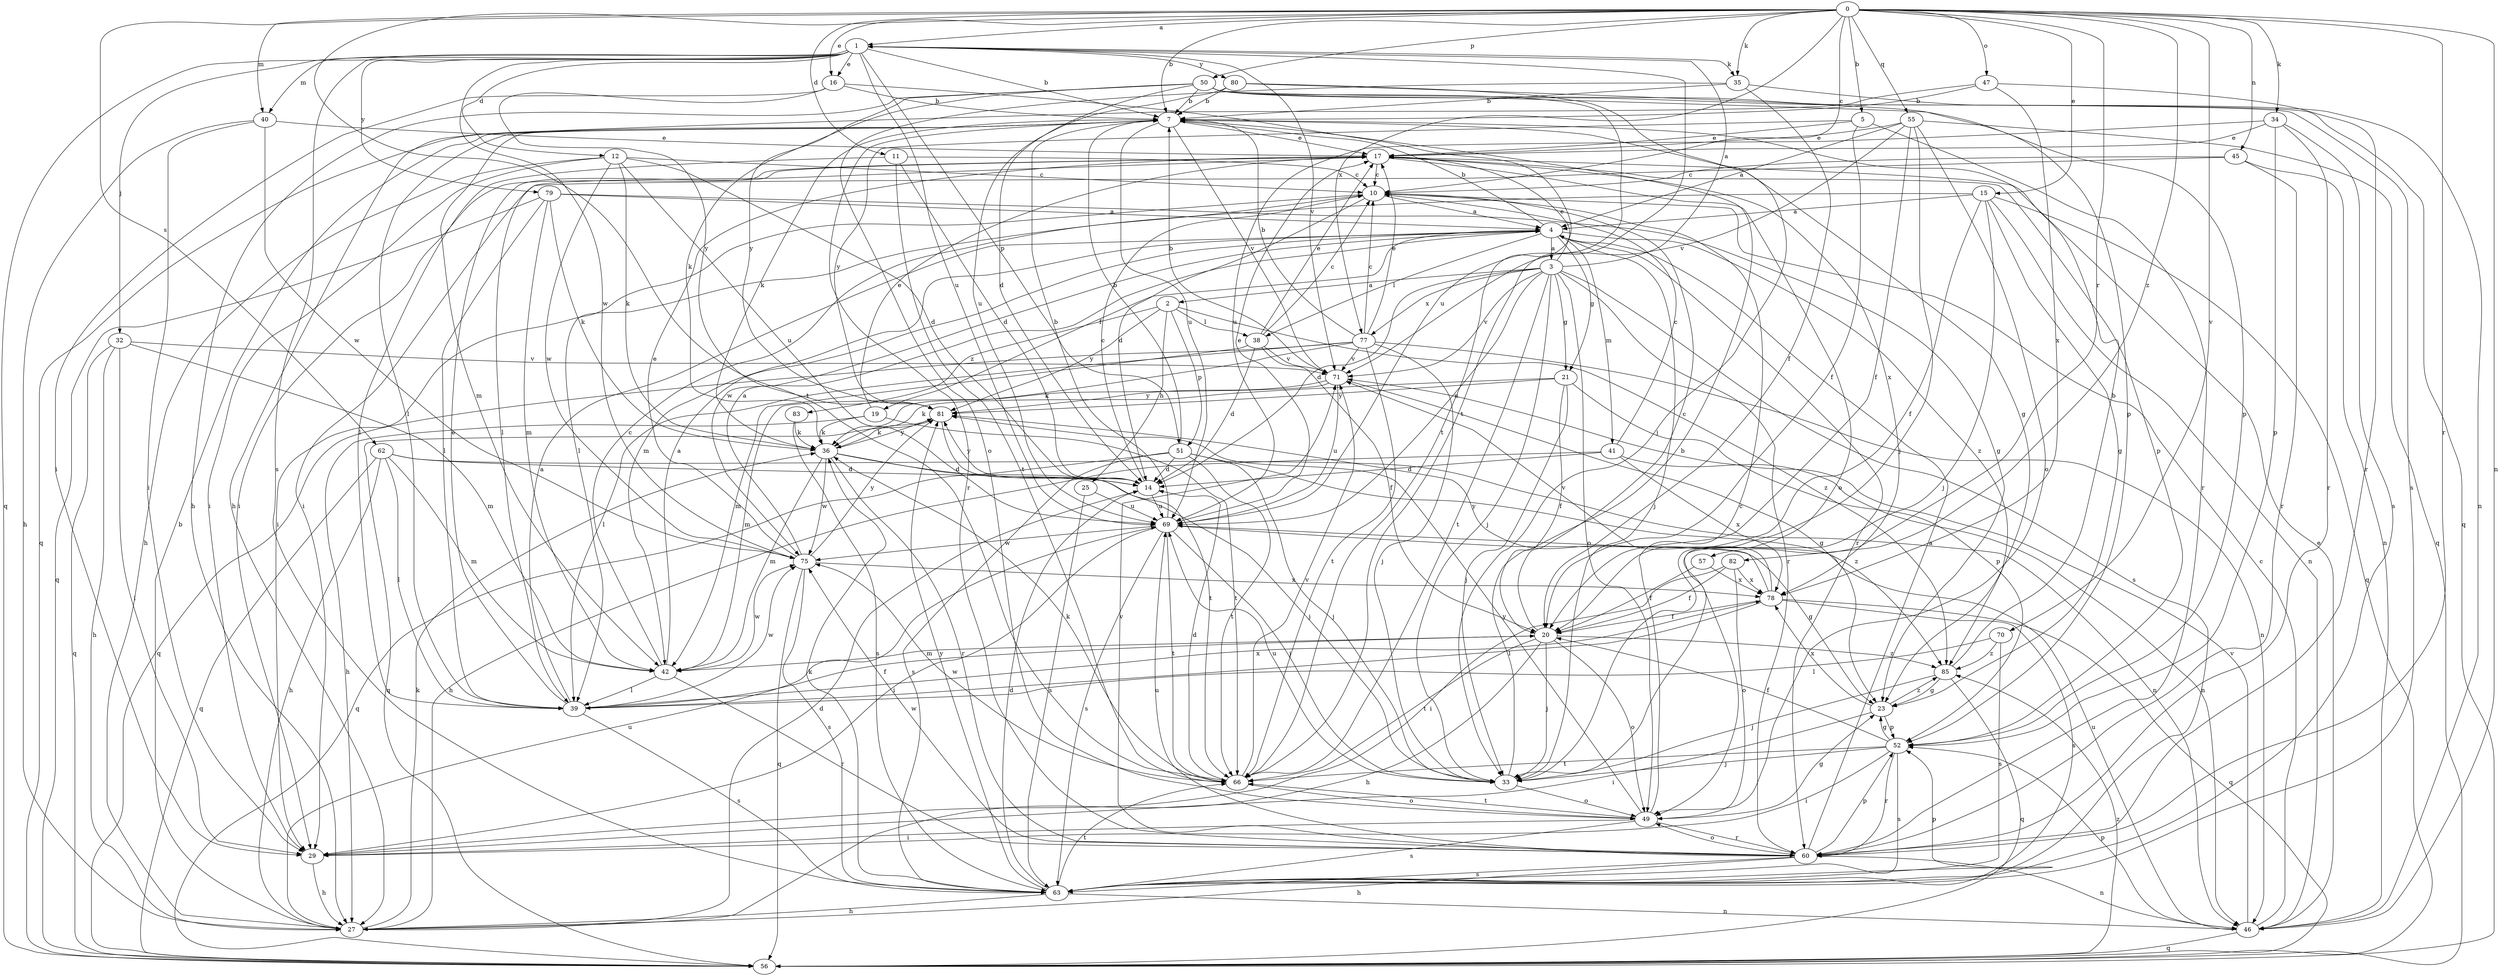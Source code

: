 strict digraph  {
0;
1;
2;
3;
4;
5;
7;
10;
11;
12;
14;
15;
16;
17;
19;
20;
21;
23;
25;
27;
29;
32;
33;
34;
35;
36;
38;
39;
40;
41;
42;
45;
46;
47;
49;
50;
51;
52;
55;
56;
57;
60;
62;
63;
66;
69;
70;
71;
75;
77;
78;
79;
80;
81;
82;
83;
85;
0 -> 1  [label=a];
0 -> 5  [label=b];
0 -> 7  [label=b];
0 -> 10  [label=c];
0 -> 11  [label=d];
0 -> 15  [label=e];
0 -> 16  [label=e];
0 -> 34  [label=k];
0 -> 35  [label=k];
0 -> 40  [label=m];
0 -> 45  [label=n];
0 -> 46  [label=n];
0 -> 47  [label=o];
0 -> 50  [label=p];
0 -> 55  [label=q];
0 -> 57  [label=r];
0 -> 60  [label=r];
0 -> 62  [label=s];
0 -> 66  [label=t];
0 -> 70  [label=v];
0 -> 77  [label=x];
0 -> 82  [label=z];
1 -> 7  [label=b];
1 -> 12  [label=d];
1 -> 16  [label=e];
1 -> 32  [label=j];
1 -> 35  [label=k];
1 -> 40  [label=m];
1 -> 51  [label=p];
1 -> 56  [label=q];
1 -> 63  [label=s];
1 -> 66  [label=t];
1 -> 69  [label=u];
1 -> 71  [label=v];
1 -> 75  [label=w];
1 -> 79  [label=y];
1 -> 80  [label=y];
2 -> 25  [label=h];
2 -> 38  [label=l];
2 -> 51  [label=p];
2 -> 81  [label=y];
2 -> 83  [label=z];
2 -> 85  [label=z];
3 -> 1  [label=a];
3 -> 2  [label=a];
3 -> 14  [label=d];
3 -> 17  [label=e];
3 -> 21  [label=g];
3 -> 33  [label=j];
3 -> 49  [label=o];
3 -> 60  [label=r];
3 -> 63  [label=s];
3 -> 66  [label=t];
3 -> 69  [label=u];
3 -> 71  [label=v];
3 -> 77  [label=x];
4 -> 3  [label=a];
4 -> 7  [label=b];
4 -> 19  [label=f];
4 -> 21  [label=g];
4 -> 33  [label=j];
4 -> 38  [label=l];
4 -> 41  [label=m];
4 -> 42  [label=m];
4 -> 60  [label=r];
4 -> 75  [label=w];
4 -> 85  [label=z];
5 -> 17  [label=e];
5 -> 20  [label=f];
5 -> 60  [label=r];
5 -> 81  [label=y];
7 -> 17  [label=e];
7 -> 23  [label=g];
7 -> 36  [label=k];
7 -> 39  [label=l];
7 -> 42  [label=m];
7 -> 56  [label=q];
7 -> 60  [label=r];
7 -> 69  [label=u];
7 -> 71  [label=v];
10 -> 4  [label=a];
10 -> 14  [label=d];
10 -> 29  [label=i];
11 -> 10  [label=c];
11 -> 14  [label=d];
11 -> 39  [label=l];
11 -> 66  [label=t];
12 -> 10  [label=c];
12 -> 14  [label=d];
12 -> 27  [label=h];
12 -> 29  [label=i];
12 -> 36  [label=k];
12 -> 69  [label=u];
12 -> 75  [label=w];
14 -> 10  [label=c];
14 -> 69  [label=u];
14 -> 81  [label=y];
15 -> 4  [label=a];
15 -> 20  [label=f];
15 -> 23  [label=g];
15 -> 33  [label=j];
15 -> 39  [label=l];
15 -> 46  [label=n];
15 -> 56  [label=q];
16 -> 7  [label=b];
16 -> 29  [label=i];
16 -> 66  [label=t];
16 -> 81  [label=y];
17 -> 10  [label=c];
17 -> 29  [label=i];
17 -> 39  [label=l];
17 -> 49  [label=o];
17 -> 52  [label=p];
17 -> 78  [label=x];
19 -> 17  [label=e];
19 -> 27  [label=h];
19 -> 36  [label=k];
19 -> 66  [label=t];
20 -> 10  [label=c];
20 -> 27  [label=h];
20 -> 33  [label=j];
20 -> 42  [label=m];
20 -> 49  [label=o];
20 -> 66  [label=t];
20 -> 85  [label=z];
21 -> 20  [label=f];
21 -> 33  [label=j];
21 -> 36  [label=k];
21 -> 52  [label=p];
21 -> 81  [label=y];
23 -> 29  [label=i];
23 -> 52  [label=p];
23 -> 78  [label=x];
23 -> 85  [label=z];
25 -> 63  [label=s];
25 -> 69  [label=u];
27 -> 7  [label=b];
27 -> 14  [label=d];
27 -> 36  [label=k];
27 -> 69  [label=u];
29 -> 27  [label=h];
32 -> 27  [label=h];
32 -> 29  [label=i];
32 -> 42  [label=m];
32 -> 56  [label=q];
32 -> 71  [label=v];
33 -> 7  [label=b];
33 -> 49  [label=o];
33 -> 69  [label=u];
34 -> 17  [label=e];
34 -> 52  [label=p];
34 -> 60  [label=r];
34 -> 63  [label=s];
34 -> 69  [label=u];
35 -> 7  [label=b];
35 -> 20  [label=f];
35 -> 46  [label=n];
35 -> 49  [label=o];
36 -> 14  [label=d];
36 -> 33  [label=j];
36 -> 42  [label=m];
36 -> 60  [label=r];
36 -> 75  [label=w];
36 -> 81  [label=y];
38 -> 10  [label=c];
38 -> 14  [label=d];
38 -> 17  [label=e];
38 -> 20  [label=f];
38 -> 42  [label=m];
38 -> 71  [label=v];
39 -> 4  [label=a];
39 -> 17  [label=e];
39 -> 20  [label=f];
39 -> 63  [label=s];
39 -> 75  [label=w];
39 -> 78  [label=x];
40 -> 17  [label=e];
40 -> 27  [label=h];
40 -> 29  [label=i];
40 -> 75  [label=w];
41 -> 10  [label=c];
41 -> 14  [label=d];
41 -> 27  [label=h];
41 -> 46  [label=n];
41 -> 78  [label=x];
42 -> 4  [label=a];
42 -> 10  [label=c];
42 -> 39  [label=l];
42 -> 60  [label=r];
42 -> 75  [label=w];
45 -> 10  [label=c];
45 -> 29  [label=i];
45 -> 46  [label=n];
45 -> 60  [label=r];
46 -> 10  [label=c];
46 -> 17  [label=e];
46 -> 52  [label=p];
46 -> 56  [label=q];
46 -> 69  [label=u];
46 -> 71  [label=v];
47 -> 7  [label=b];
47 -> 27  [label=h];
47 -> 60  [label=r];
47 -> 78  [label=x];
49 -> 10  [label=c];
49 -> 23  [label=g];
49 -> 29  [label=i];
49 -> 60  [label=r];
49 -> 63  [label=s];
49 -> 66  [label=t];
49 -> 81  [label=y];
50 -> 7  [label=b];
50 -> 14  [label=d];
50 -> 27  [label=h];
50 -> 36  [label=k];
50 -> 52  [label=p];
50 -> 56  [label=q];
50 -> 63  [label=s];
50 -> 69  [label=u];
50 -> 81  [label=y];
51 -> 7  [label=b];
51 -> 14  [label=d];
51 -> 33  [label=j];
51 -> 56  [label=q];
51 -> 63  [label=s];
51 -> 66  [label=t];
51 -> 85  [label=z];
52 -> 20  [label=f];
52 -> 23  [label=g];
52 -> 29  [label=i];
52 -> 33  [label=j];
52 -> 60  [label=r];
52 -> 63  [label=s];
52 -> 66  [label=t];
55 -> 4  [label=a];
55 -> 17  [label=e];
55 -> 20  [label=f];
55 -> 33  [label=j];
55 -> 49  [label=o];
55 -> 56  [label=q];
55 -> 71  [label=v];
56 -> 85  [label=z];
57 -> 20  [label=f];
57 -> 78  [label=x];
60 -> 4  [label=a];
60 -> 27  [label=h];
60 -> 46  [label=n];
60 -> 49  [label=o];
60 -> 52  [label=p];
60 -> 63  [label=s];
60 -> 69  [label=u];
60 -> 71  [label=v];
60 -> 75  [label=w];
62 -> 14  [label=d];
62 -> 27  [label=h];
62 -> 39  [label=l];
62 -> 42  [label=m];
62 -> 46  [label=n];
62 -> 56  [label=q];
63 -> 14  [label=d];
63 -> 27  [label=h];
63 -> 36  [label=k];
63 -> 46  [label=n];
63 -> 52  [label=p];
63 -> 66  [label=t];
63 -> 81  [label=y];
66 -> 14  [label=d];
66 -> 36  [label=k];
66 -> 49  [label=o];
66 -> 71  [label=v];
66 -> 75  [label=w];
69 -> 7  [label=b];
69 -> 17  [label=e];
69 -> 23  [label=g];
69 -> 29  [label=i];
69 -> 33  [label=j];
69 -> 63  [label=s];
69 -> 66  [label=t];
69 -> 75  [label=w];
70 -> 39  [label=l];
70 -> 63  [label=s];
70 -> 85  [label=z];
71 -> 7  [label=b];
71 -> 23  [label=g];
71 -> 42  [label=m];
71 -> 69  [label=u];
71 -> 81  [label=y];
75 -> 4  [label=a];
75 -> 17  [label=e];
75 -> 56  [label=q];
75 -> 63  [label=s];
75 -> 78  [label=x];
75 -> 81  [label=y];
77 -> 7  [label=b];
77 -> 10  [label=c];
77 -> 17  [label=e];
77 -> 33  [label=j];
77 -> 36  [label=k];
77 -> 39  [label=l];
77 -> 46  [label=n];
77 -> 56  [label=q];
77 -> 66  [label=t];
77 -> 71  [label=v];
78 -> 20  [label=f];
78 -> 39  [label=l];
78 -> 56  [label=q];
78 -> 63  [label=s];
78 -> 71  [label=v];
78 -> 81  [label=y];
79 -> 4  [label=a];
79 -> 23  [label=g];
79 -> 36  [label=k];
79 -> 39  [label=l];
79 -> 42  [label=m];
79 -> 56  [label=q];
80 -> 7  [label=b];
80 -> 33  [label=j];
80 -> 52  [label=p];
80 -> 69  [label=u];
81 -> 36  [label=k];
81 -> 56  [label=q];
81 -> 66  [label=t];
82 -> 20  [label=f];
82 -> 29  [label=i];
82 -> 49  [label=o];
82 -> 78  [label=x];
83 -> 36  [label=k];
83 -> 63  [label=s];
85 -> 7  [label=b];
85 -> 23  [label=g];
85 -> 33  [label=j];
85 -> 56  [label=q];
}
